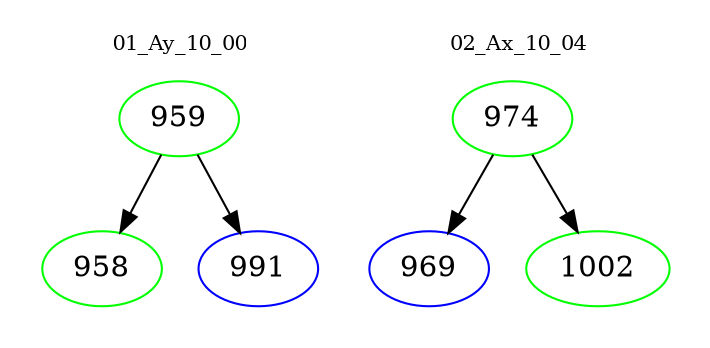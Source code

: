digraph{
subgraph cluster_0 {
color = white
label = "01_Ay_10_00";
fontsize=10;
T0_959 [label="959", color="green"]
T0_959 -> T0_958 [color="black"]
T0_958 [label="958", color="green"]
T0_959 -> T0_991 [color="black"]
T0_991 [label="991", color="blue"]
}
subgraph cluster_1 {
color = white
label = "02_Ax_10_04";
fontsize=10;
T1_974 [label="974", color="green"]
T1_974 -> T1_969 [color="black"]
T1_969 [label="969", color="blue"]
T1_974 -> T1_1002 [color="black"]
T1_1002 [label="1002", color="green"]
}
}
